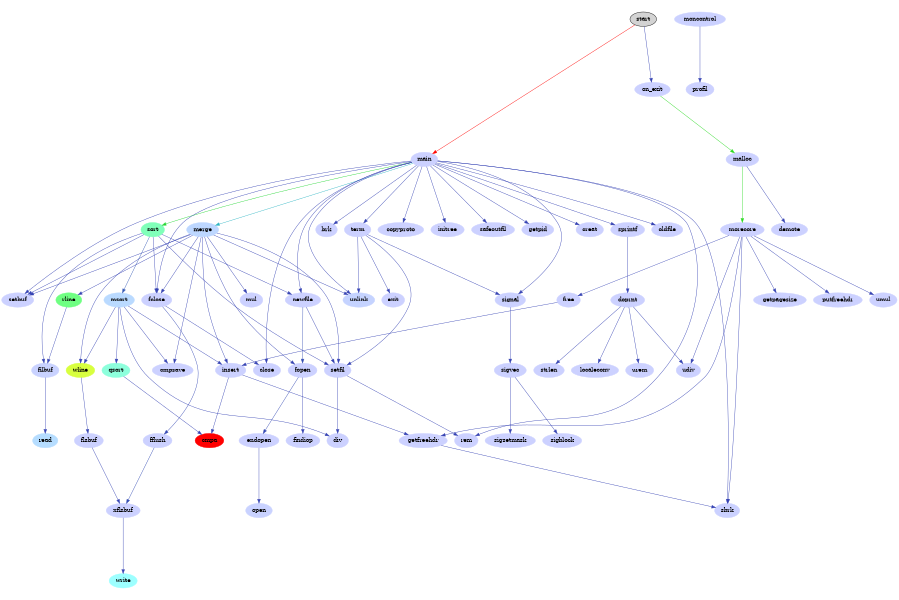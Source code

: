 # Generated Tor  2 Okt 2008 11:02:54 GMT by dot - Graphviz version 2.20.2 (Tue Jul  1 11:56:55 UTC 2008)
#
# 
# real	0m1.748s
# user	0m0.144s
# sys	0m0.039s

digraph prof {
	graph [size="6,4", ratio=fill];
	node [label="\N", style=filled];
	graph [bb="0,0,1790,1193",
		_draw_="c 5 -white C 5 -white P 4 0 0 0 1193 1790 1193 1790 0 ",
		xdotversion="1.2"];
	start [pos="1053,1158", width="0.75", height="0.50", _draw_="S 6 -filled c 5 -black C 9 -lightgrey E 1053 1158 27 18 ", _ldraw_="F 14.000000 11 -Times-Roman c 5 -black T 1053 1150 0 18 5 -start "];
	main [color="0.650 0.200 1.000", pos="903,877", width="0.75", height="0.50", _draw_="S 6 -filled c 17 -0.650 0.200 1.000 C 17 -0.650 0.200 1.000 E 903 877 27 18 ", _ldraw_="F 14.000000 11 -Times-Roman c 5 -black T 903 869 0 21 4 -main "];
	on_exit [color="0.650 0.200 1.000", pos="1340,1017", width="0.78", height="0.50", _draw_="S 6 -filled c 17 -0.650 0.200 1.000 C 17 -0.650 0.200 1.000 E 1340 1017 28 18 ", _ldraw_="F 14.000000 11 -Times-Roman c 5 -black T 1340 1009 0 31 7 -on_exit "];
	sort [color="0.408 0.498 1.000", pos="310,737", width="0.75", height="0.50", _draw_="S 6 -filled c 17 -0.408 0.498 1.000 C 17 -0.408 0.498 1.000 E 310 737 27 18 ", _ldraw_="F 14.000000 11 -Times-Roman c 5 -black T 310 729 0 16 4 -sort "];
	merge [color="0.603 0.258 1.000", pos="420,737", width="0.75", height="0.50", _draw_="S 6 -filled c 17 -0.603 0.258 1.000 C 17 -0.603 0.258 1.000 E 420 737 27 18 ", _ldraw_="F 14.000000 11 -Times-Roman c 5 -black T 420 729 0 26 5 -merge "];
	term [color="0.650 0.200 1.000", pos="783,737", width="0.75", height="0.50", _draw_="S 6 -filled c 17 -0.650 0.200 1.000 C 17 -0.650 0.200 1.000 E 783 737 27 18 ", _ldraw_="F 14.000000 11 -Times-Roman c 5 -black T 783 729 0 19 4 -term "];
	signal [color="0.647 0.204 1.000", pos="1047,596", width="0.75", height="0.50", _draw_="S 6 -filled c 17 -0.647 0.204 1.000 C 17 -0.647 0.204 1.000 E 1047 596 27 18 ", _ldraw_="F 14.000000 11 -Times-Roman c 5 -black T 1047 588 0 25 6 -signal "];
	sbrk [color="0.647 0.204 1.000", pos="1484,175", width="0.75", height="0.50", _draw_="S 6 -filled c 17 -0.647 0.204 1.000 C 17 -0.647 0.204 1.000 E 1484 175 27 18 ", _ldraw_="F 14.000000 11 -Times-Roman c 5 -black T 1484 167 0 18 4 -sbrk "];
	unlink [color="0.628 0.227 1.000", pos="765,596", width="0.75", height="0.50", _draw_="S 6 -filled c 17 -0.628 0.227 1.000 C 17 -0.628 0.227 1.000 E 765 596 27 18 ", _ldraw_="F 14.000000 11 -Times-Roman c 5 -black T 765 588 0 27 6 -unlink "];
	newfile [color="0.650 0.200 1.000", pos="654,596", width="0.78", height="0.50", _draw_="S 6 -filled c 17 -0.650 0.200 1.000 C 17 -0.650 0.200 1.000 E 654 596 28 18 ", _ldraw_="F 14.000000 11 -Times-Roman c 5 -black T 654 588 0 31 7 -newfile "];
	fclose [color="0.650 0.200 1.000", pos="319,596", width="0.75", height="0.50", _draw_="S 6 -filled c 17 -0.650 0.200 1.000 C 17 -0.650 0.200 1.000 E 319 596 27 18 ", _ldraw_="F 14.000000 11 -Times-Roman c 5 -black T 319 588 0 25 6 -fclose "];
	close [color="0.650 0.200 1.000", pos="555,456", width="0.75", height="0.50", _draw_="S 6 -filled c 17 -0.650 0.200 1.000 C 17 -0.650 0.200 1.000 E 555 456 27 18 ", _ldraw_="F 14.000000 11 -Times-Roman c 5 -black T 555 448 0 22 5 -close "];
	brk [color="0.650 0.200 1.000", pos="711,737", width="0.75", height="0.50", _draw_="S 6 -filled c 17 -0.650 0.200 1.000 C 17 -0.650 0.200 1.000 E 711 737 27 18 ", _ldraw_="F 14.000000 11 -Times-Roman c 5 -black T 711 729 0 14 3 -brk "];
	setbuf [color="0.650 0.200 1.000", pos="27,596", width="0.75", height="0.50", _draw_="S 6 -filled c 17 -0.650 0.200 1.000 C 17 -0.650 0.200 1.000 E 27 596 27 18 ", _ldraw_="F 14.000000 11 -Times-Roman c 5 -black T 27 588 0 26 6 -setbuf "];
	copyproto [color="0.650 0.200 1.000", pos="863,737", width="0.97", height="0.50", _draw_="S 6 -filled c 17 -0.650 0.200 1.000 C 17 -0.650 0.200 1.000 E 863 737 35 18 ", _ldraw_="F 14.000000 11 -Times-Roman c 5 -black T 863 729 0 43 9 -copyproto "];
	initree [color="0.650 0.200 1.000", pos="943,737", width="0.75", height="0.50", _draw_="S 6 -filled c 17 -0.650 0.200 1.000 C 17 -0.650 0.200 1.000 E 943 737 27 18 ", _ldraw_="F 14.000000 11 -Times-Roman c 5 -black T 943 729 0 27 7 -initree "];
	safeoutfil [color="0.650 0.200 1.000", pos="1021,737", width="0.92", height="0.50", _draw_="S 6 -filled c 17 -0.650 0.200 1.000 C 17 -0.650 0.200 1.000 E 1021 737 33 18 ", _ldraw_="F 14.000000 11 -Times-Roman c 5 -black T 1021 729 0 40 10 -safeoutfil "];
	getpid [color="0.650 0.200 1.000", pos="1099,737", width="0.75", height="0.50", _draw_="S 6 -filled c 17 -0.650 0.200 1.000 C 17 -0.650 0.200 1.000 E 1099 737 27 18 ", _ldraw_="F 14.000000 11 -Times-Roman c 5 -black T 1099 729 0 26 6 -getpid "];
	sprintf [color="0.650 0.200 1.000", pos="1281,737", width="0.75", height="0.50", _draw_="S 6 -filled c 17 -0.650 0.200 1.000 C 17 -0.650 0.200 1.000 E 1281 737 27 18 ", _ldraw_="F 14.000000 11 -Times-Roman c 5 -black T 1281 729 0 27 7 -sprintf "];
	creat [color="0.650 0.200 1.000", pos="1209,737", width="0.75", height="0.50", _draw_="S 6 -filled c 17 -0.650 0.200 1.000 C 17 -0.650 0.200 1.000 E 1209 737 27 18 ", _ldraw_="F 14.000000 11 -Times-Roman c 5 -black T 1209 729 0 20 5 -creat "];
	rem [color="0.650 0.200 1.000", pos="965,315", width="0.75", height="0.50", _draw_="S 6 -filled c 17 -0.650 0.200 1.000 C 17 -0.650 0.200 1.000 E 965 315 27 18 ", _ldraw_="F 14.000000 11 -Times-Roman c 5 -black T 965 307 0 16 3 -rem "];
	oldfile [color="0.650 0.200 1.000", pos="1353,737", width="0.75", height="0.50", _draw_="S 6 -filled c 17 -0.650 0.200 1.000 C 17 -0.650 0.200 1.000 E 1353 737 27 18 ", _ldraw_="F 14.000000 11 -Times-Roman c 5 -black T 1353 729 0 27 7 -oldfile "];
	msort [color="0.590 0.273 1.000", pos="247,596", width="0.75", height="0.50", _draw_="S 6 -filled c 17 -0.590 0.273 1.000 C 17 -0.590 0.273 1.000 E 247 596 27 18 ", _ldraw_="F 14.000000 11 -Times-Roman c 5 -black T 247 588 0 24 5 -msort "];
	filbuf [color="0.641 0.212 1.000", pos="92,456", width="0.75", height="0.50", _draw_="S 6 -filled c 17 -0.641 0.212 1.000 C 17 -0.641 0.212 1.000 E 92 456 27 18 ", _ldraw_="F 14.000000 11 -Times-Roman c 5 -black T 92 448 0 23 6 -filbuf "];
	setfil [color="0.650 0.200 1.000", pos="708,456", width="0.75", height="0.50", _draw_="S 6 -filled c 17 -0.650 0.200 1.000 C 17 -0.650 0.200 1.000 E 708 456 27 18 ", _ldraw_="F 14.000000 11 -Times-Roman c 5 -black T 708 448 0 21 6 -setfil "];
	qsort [color="0.449 0.447 1.000", pos="249,456", width="0.75", height="0.50", _draw_="S 6 -filled c 17 -0.449 0.447 1.000 C 17 -0.449 0.447 1.000 E 249 456 27 18 ", _ldraw_="F 14.000000 11 -Times-Roman c 5 -black T 249 448 0 21 5 -qsort "];
	insert [color="0.650 0.200 1.000", pos="479,456", width="0.75", height="0.50", _draw_="S 6 -filled c 17 -0.650 0.200 1.000 C 17 -0.650 0.200 1.000 E 479 456 27 18 ", _ldraw_="F 14.000000 11 -Times-Roman c 5 -black T 479 448 0 23 6 -insert "];
	wline [color="0.201 0.753 1.000", pos="177,456", width="0.75", height="0.50", _draw_="S 6 -filled c 17 -0.201 0.753 1.000 C 17 -0.201 0.753 1.000 E 177 456 27 18 ", _ldraw_="F 14.000000 11 -Times-Roman c 5 -black T 177 448 0 23 5 -wline "];
	div [color="0.650 0.200 1.000", pos="704,315", width="0.75", height="0.50", _draw_="S 6 -filled c 17 -0.650 0.200 1.000 C 17 -0.650 0.200 1.000 E 704 315 27 18 ", _ldraw_="F 14.000000 11 -Times-Roman c 5 -black T 704 307 0 13 3 -div "];
	cmpsave [color="0.650 0.200 1.000", pos="364,456", width="0.89", height="0.50", _draw_="S 6 -filled c 17 -0.650 0.200 1.000 C 17 -0.650 0.200 1.000 E 364 456 32 18 ", _ldraw_="F 14.000000 11 -Times-Roman c 5 -black T 364 448 0 37 7 -cmpsave "];
	rline [color="0.355 0.563 1.000", pos="137,596", width="0.75", height="0.50", _draw_="S 6 -filled c 17 -0.355 0.563 1.000 C 17 -0.355 0.563 1.000 E 137 596 27 18 ", _ldraw_="F 14.000000 11 -Times-Roman c 5 -black T 137 588 0 19 5 -rline "];
	fopen [color="0.650 0.200 1.000", pos="629,456", width="0.75", height="0.50", _draw_="S 6 -filled c 17 -0.650 0.200 1.000 C 17 -0.650 0.200 1.000 E 629 456 27 18 ", _ldraw_="F 14.000000 11 -Times-Roman c 5 -black T 629 448 0 24 5 -fopen "];
	mul [color="0.650 0.200 1.000", pos="543,596", width="0.75", height="0.50", _draw_="S 6 -filled c 17 -0.650 0.200 1.000 C 17 -0.650 0.200 1.000 E 543 596 27 18 ", _ldraw_="F 14.000000 11 -Times-Roman c 5 -black T 543 588 0 16 3 -mul "];
	cmpa [color="0.000 1.000 1.000", pos="477,315", width="0.75", height="0.50", _draw_="S 6 -filled c 17 -0.000 1.000 1.000 C 17 -0.000 1.000 1.000 E 477 315 27 18 ", _ldraw_="F 14.000000 11 -Times-Roman c 5 -black T 477 307 0 23 4 -cmpa "];
	flsbuf [color="0.650 0.200 1.000", pos="215,315", width="0.75", height="0.50", _draw_="S 6 -filled c 17 -0.650 0.200 1.000 C 17 -0.650 0.200 1.000 E 215 315 27 18 ", _ldraw_="F 14.000000 11 -Times-Roman c 5 -black T 215 307 0 24 6 -flsbuf "];
	xflsbuf [color="0.650 0.200 1.000", pos="291,175", width="0.75", height="0.50", _draw_="S 6 -filled c 17 -0.650 0.200 1.000 C 17 -0.650 0.200 1.000 E 291 175 27 18 ", _ldraw_="F 14.000000 11 -Times-Roman c 5 -black T 291 167 0 30 7 -xflsbuf "];
	write [color="0.499 0.386 1.000", pos="291,35", width="0.75", height="0.50", _draw_="S 6 -filled c 17 -0.499 0.386 1.000 C 17 -0.499 0.386 1.000 E 291 35 27 18 ", _ldraw_="F 14.000000 11 -Times-Roman c 5 -black T 291 27 0 22 5 -write "];
	read [color="0.578 0.289 1.000", pos="92,315", width="0.75", height="0.50", _draw_="S 6 -filled c 17 -0.578 0.289 1.000 C 17 -0.578 0.289 1.000 E 92 315 27 18 ", _ldraw_="F 14.000000 11 -Times-Roman c 5 -black T 92 307 0 18 4 -read "];
	exit [color="0.650 0.200 1.000", pos="837,596", width="0.75", height="0.50", _draw_="S 6 -filled c 17 -0.650 0.200 1.000 C 17 -0.650 0.200 1.000 E 837 596 27 18 ", _ldraw_="F 14.000000 11 -Times-Roman c 5 -black T 837 588 0 16 4 -exit "];
	endopen [color="0.650 0.200 1.000", pos="555,315", width="0.86", height="0.50", _draw_="S 6 -filled c 17 -0.650 0.200 1.000 C 17 -0.650 0.200 1.000 E 555 315 31 18 ", _ldraw_="F 14.000000 11 -Times-Roman c 5 -black T 555 307 0 36 7 -endopen "];
	open [color="0.641 0.212 1.000", pos="555,175", width="0.75", height="0.50", _draw_="S 6 -filled c 17 -0.641 0.212 1.000 C 17 -0.641 0.212 1.000 E 555 175 27 18 ", _ldraw_="F 14.000000 11 -Times-Roman c 5 -black T 555 167 0 20 4 -open "];
	findiop [color="0.650 0.200 1.000", pos="631,315", width="0.75", height="0.50", _draw_="S 6 -filled c 17 -0.650 0.200 1.000 C 17 -0.650 0.200 1.000 E 631 315 27 18 ", _ldraw_="F 14.000000 11 -Times-Roman c 5 -black T 631 307 0 30 7 -findiop "];
	fflush [color="0.650 0.200 1.000", pos="366,315", width="0.75", height="0.50", _draw_="S 6 -filled c 17 -0.650 0.200 1.000 C 17 -0.650 0.200 1.000 E 366 315 27 18 ", _ldraw_="F 14.000000 11 -Times-Roman c 5 -black T 366 307 0 24 6 -fflush "];
	malloc [color="0.650 0.200 1.000", pos="1514,877", width="0.75", height="0.50", _draw_="S 6 -filled c 17 -0.650 0.200 1.000 C 17 -0.650 0.200 1.000 E 1514 877 27 18 ", _ldraw_="F 14.000000 11 -Times-Roman c 5 -black T 1514 869 0 29 6 -malloc "];
	morecore [color="0.650 0.200 1.000", pos="1514,737", width="0.92", height="0.50", _draw_="S 6 -filled c 17 -0.650 0.200 1.000 C 17 -0.650 0.200 1.000 E 1514 737 33 18 ", _ldraw_="F 14.000000 11 -Times-Roman c 5 -black T 1514 729 0 40 8 -morecore "];
	demote [color="0.650 0.200 1.000", pos="1593,737", width="0.78", height="0.50", _draw_="S 6 -filled c 17 -0.650 0.200 1.000 C 17 -0.650 0.200 1.000 E 1593 737 28 18 ", _ldraw_="F 14.000000 11 -Times-Roman c 5 -black T 1593 729 0 31 6 -demote "];
	getfreehdr [color="0.650 0.200 1.000", pos="885,315", width="0.97", height="0.50", _draw_="S 6 -filled c 17 -0.650 0.200 1.000 C 17 -0.650 0.200 1.000 E 885 315 35 18 ", _ldraw_="F 14.000000 11 -Times-Roman c 5 -black T 885 307 0 43 10 -getfreehdr "];
	free [color="0.650 0.200 1.000", pos="1164,596", width="0.75", height="0.50", _draw_="S 6 -filled c 17 -0.650 0.200 1.000 C 17 -0.650 0.200 1.000 E 1164 596 27 18 ", _ldraw_="F 14.000000 11 -Times-Roman c 5 -black T 1164 588 0 16 4 -free "];
	getpagesize [color="0.650 0.200 1.000", pos="1589,596", width="1.08", height="0.50", _draw_="S 6 -filled c 17 -0.650 0.200 1.000 C 17 -0.650 0.200 1.000 E 1589 596 39 18 ", _ldraw_="F 14.000000 11 -Times-Roman c 5 -black T 1589 588 0 49 11 -getpagesize "];
	putfreehdr [color="0.650 0.200 1.000", pos="1682,596", width="1.00", height="0.50", _draw_="S 6 -filled c 17 -0.650 0.200 1.000 C 17 -0.650 0.200 1.000 E 1682 596 36 18 ", _ldraw_="F 14.000000 11 -Times-Roman c 5 -black T 1682 588 0 44 10 -putfreehdr "];
	udiv [color="0.650 0.200 1.000", pos="1391,456", width="0.75", height="0.50", _draw_="S 6 -filled c 17 -0.650 0.200 1.000 C 17 -0.650 0.200 1.000 E 1391 456 27 18 ", _ldraw_="F 14.000000 11 -Times-Roman c 5 -black T 1391 448 0 19 4 -udiv "];
	umul [color="0.650 0.200 1.000", pos="1763,596", width="0.75", height="0.50", _draw_="S 6 -filled c 17 -0.650 0.200 1.000 C 17 -0.650 0.200 1.000 E 1763 596 27 18 ", _ldraw_="F 14.000000 11 -Times-Roman c 5 -black T 1763 588 0 22 4 -umul "];
	sigvec [color="0.650 0.200 1.000", pos="1047,456", width="0.75", height="0.50", _draw_="S 6 -filled c 17 -0.650 0.200 1.000 C 17 -0.650 0.200 1.000 E 1047 456 27 18 ", _ldraw_="F 14.000000 11 -Times-Roman c 5 -black T 1047 448 0 27 6 -sigvec "];
	moncontrol [color="0.647 0.204 1.000", pos="1413,1158", width="1.06", height="0.50", _draw_="S 6 -filled c 17 -0.647 0.204 1.000 C 17 -0.647 0.204 1.000 E 1413 1158 38 18 ", _ldraw_="F 14.000000 11 -Times-Roman c 5 -black T 1413 1150 0 48 10 -moncontrol "];
	profil [color="0.650 0.200 1.000", pos="1413,1017", width="0.75", height="0.50", _draw_="S 6 -filled c 17 -0.650 0.200 1.000 C 17 -0.650 0.200 1.000 E 1413 1017 27 18 ", _ldraw_="F 14.000000 11 -Times-Roman c 5 -black T 1413 1009 0 23 6 -profil "];
	sigblock [color="0.650 0.200 1.000", pos="1133,315", width="0.86", height="0.50", _draw_="S 6 -filled c 17 -0.650 0.200 1.000 C 17 -0.650 0.200 1.000 E 1133 315 31 18 ", _ldraw_="F 14.000000 11 -Times-Roman c 5 -black T 1133 307 0 36 8 -sigblock "];
	sigsetmask [color="0.650 0.200 1.000", pos="1047,315", width="1.03", height="0.50", _draw_="S 6 -filled c 17 -0.650 0.200 1.000 C 17 -0.650 0.200 1.000 E 1047 315 37 18 ", _ldraw_="F 14.000000 11 -Times-Roman c 5 -black T 1047 307 0 46 10 -sigsetmask "];
	doprnt [color="0.650 0.200 1.000", pos="1281,596", width="0.75", height="0.50", _draw_="S 6 -filled c 17 -0.650 0.200 1.000 C 17 -0.650 0.200 1.000 E 1281 596 27 18 ", _ldraw_="F 14.000000 11 -Times-Roman c 5 -black T 1281 588 0 27 6 -doprnt "];
	urem [color="0.650 0.200 1.000", pos="1281,456", width="0.75", height="0.50", _draw_="S 6 -filled c 17 -0.650 0.200 1.000 C 17 -0.650 0.200 1.000 E 1281 456 27 18 ", _ldraw_="F 14.000000 11 -Times-Roman c 5 -black T 1281 448 0 22 4 -urem "];
	strlen [color="0.650 0.200 1.000", pos="1119,456", width="0.75", height="0.50", _draw_="S 6 -filled c 17 -0.650 0.200 1.000 C 17 -0.650 0.200 1.000 E 1119 456 27 18 ", _ldraw_="F 14.000000 11 -Times-Roman c 5 -black T 1119 448 0 23 6 -strlen "];
	localeconv [color="0.650 0.200 1.000", pos="1200,456", width="1.00", height="0.50", _draw_="S 6 -filled c 17 -0.650 0.200 1.000 C 17 -0.650 0.200 1.000 E 1200 456 36 18 ", _ldraw_="F 14.000000 11 -Times-Roman c 5 -black T 1200 448 0 45 10 -localeconv "];
	start -> main [color="0.002 0.999 0.999", pos="e,912,894 1044,1141 1018,1094 947,961 917,903", _draw_="c 17 -0.002 0.999 0.999 B 4 1044 1141 1018 1094 947 961 917 903 ", _hdraw_="S 5 -solid S 15 -setlinewidth(1) c 17 -0.002 0.999 0.999 C 17 -0.002 0.999 0.999 P 3 920 901 912 894 914 904 "];
	start -> on_exit [color="0.649 0.701 0.701", pos="e,1317,1028 1075,1147 1125,1122 1250,1061 1308,1032", _draw_="c 17 -0.649 0.701 0.701 B 4 1075 1147 1125 1122 1250 1061 1308 1032 ", _hdraw_="S 5 -solid S 15 -setlinewidth(1) c 17 -0.649 0.701 0.701 C 17 -0.649 0.701 0.701 P 3 1309 1035 1317 1028 1306 1029 "];
	main -> sort [color="0.348 0.839 0.839", pos="e,333,747 877,873 796,860 548,819 351,755 348,754 345,753 342,751", _draw_="c 17 -0.348 0.839 0.839 B 7 877 873 796 860 548 819 351 755 348 754 345 753 342 751 ", _hdraw_="S 5 -solid S 15 -setlinewidth(1) c 17 -0.348 0.839 0.839 C 17 -0.348 0.839 0.839 P 3 344 748 333 747 341 754 "];
	main -> merge [color="0.515 0.762 0.762", pos="e,445,744 878,870 798,847 547,774 455,747", _draw_="c 17 -0.515 0.762 0.762 B 4 878 870 798 847 547 774 455 747 ", _hdraw_="S 5 -solid S 15 -setlinewidth(1) c 17 -0.515 0.762 0.762 C 17 -0.515 0.762 0.762 P 3 456 744 445 744 454 750 "];
	main -> term [color="0.647 0.702 0.702", pos="e,797,753 889,861 868,837 828,790 804,761", _draw_="c 17 -0.647 0.702 0.702 B 4 889 861 868 837 828 790 804 761 ", _hdraw_="S 5 -solid S 15 -setlinewidth(1) c 17 -0.647 0.702 0.702 C 17 -0.647 0.702 0.702 P 3 806 758 797 753 801 763 "];
	main -> signal [color="0.650 0.700 0.700", pos="e,1065,610 929,872 980,861 1090,830 1135,755 1165,706 1109,647 1073,617", _draw_="c 17 -0.650 0.700 0.700 B 7 929 872 980 861 1090 830 1135 755 1165 706 1109 647 1073 617 ", _hdraw_="S 5 -solid S 15 -setlinewidth(1) c 17 -0.650 0.700 0.700 C 17 -0.650 0.700 0.700 P 3 1075 614 1065 610 1070 619 "];
	main -> sbrk [color="0.650 0.700 0.700", pos="e,1485,193 930,875 1026,865 1351,829 1416,755 1489,672 1487,308 1485,203", _draw_="c 17 -0.650 0.700 0.700 B 7 930 875 1026 865 1351 829 1416 755 1489 672 1487 308 1485 203 ", _hdraw_="S 5 -solid S 15 -setlinewidth(1) c 17 -0.650 0.700 0.700 C 17 -0.650 0.700 0.700 P 3 1489 203 1485 193 1482 203 "];
	main -> unlink [color="0.650 0.700 0.700", pos="e,747,609 877,872 827,861 720,829 675,755 646,706 703,647 739,616", _draw_="c 17 -0.650 0.700 0.700 B 7 877 872 827 861 720 829 675 755 646 706 703 647 739 616 ", _hdraw_="S 5 -solid S 15 -setlinewidth(1) c 17 -0.650 0.700 0.700 C 17 -0.650 0.700 0.700 P 3 742 618 747 609 737 613 "];
	main -> newfile [color="0.650 0.700 0.700", pos="e,650,614 877,872 826,862 714,830 664,755 639,715 643,658 648,624", _draw_="c 17 -0.650 0.700 0.700 B 7 877 872 826 862 714 830 664 755 639 715 643 658 648 624 ", _hdraw_="S 5 -solid S 15 -setlinewidth(1) c 17 -0.650 0.700 0.700 C 17 -0.650 0.700 0.700 P 3 651 624 650 614 645 623 "];
	main -> fclose [color="0.650 0.700 0.700", pos="e,321,614 876,874 781,862 461,819 384,755 345,721 329,660 323,624", _draw_="c 17 -0.650 0.700 0.700 B 7 876 874 781 862 461 819 384 755 345 721 329 660 323 624 ", _hdraw_="S 5 -solid S 15 -setlinewidth(1) c 17 -0.650 0.700 0.700 C 17 -0.650 0.700 0.700 P 3 326 623 321 614 320 624 "];
	main -> close [color="0.650 0.700 0.700", pos="e,559,474 877,872 826,860 710,827 647,755 611,713 574,551 561,484", _draw_="c 17 -0.650 0.700 0.700 B 7 877 872 826 860 710 827 647 755 611 713 574 551 561 484 ", _hdraw_="S 5 -solid S 15 -setlinewidth(1) c 17 -0.650 0.700 0.700 C 17 -0.650 0.700 0.700 P 3 564 483 559 474 558 484 "];
	main -> brk [color="0.650 0.700 0.700", pos="e,729,750 885,864 851,839 777,785 737,756", _draw_="c 17 -0.650 0.700 0.700 B 4 885 864 851 839 777 785 737 756 ", _hdraw_="S 5 -solid S 15 -setlinewidth(1) c 17 -0.650 0.700 0.700 C 17 -0.650 0.700 0.700 P 3 739 753 729 750 735 759 "];
	main -> setbuf [color="0.650 0.700 0.700", pos="e,44,610 876,875 787,869 496,844 274,755 186,719 94,651 52,616", _draw_="c 17 -0.650 0.700 0.700 B 7 876 875 787 869 496 844 274 755 186 719 94 651 52 616 ", _hdraw_="S 5 -solid S 15 -setlinewidth(1) c 17 -0.650 0.700 0.700 C 17 -0.650 0.700 0.700 P 3 54 613 44 610 50 619 "];
	main -> copyproto [color="0.650 0.700 0.700", pos="e,868,755 898,859 891,836 879,793 871,765", _draw_="c 17 -0.650 0.700 0.700 B 4 898 859 891 836 879 793 871 765 ", _hdraw_="S 5 -solid S 15 -setlinewidth(1) c 17 -0.650 0.700 0.700 C 17 -0.650 0.700 0.700 P 3 874 764 868 755 868 766 "];
	main -> initree [color="0.650 0.700 0.700", pos="e,938,755 908,859 915,836 927,793 935,765", _draw_="c 17 -0.650 0.700 0.700 B 4 908 859 915 836 927 793 935 765 ", _hdraw_="S 5 -solid S 15 -setlinewidth(1) c 17 -0.650 0.700 0.700 C 17 -0.650 0.700 0.700 P 3 938 766 938 755 932 764 "];
	main -> safeoutfil [color="0.650 0.700 0.700", pos="e,1007,753 916,861 937,837 976,790 1001,761", _draw_="c 17 -0.650 0.700 0.700 B 4 916 861 937 837 976 790 1001 761 ", _hdraw_="S 5 -solid S 15 -setlinewidth(1) c 17 -0.650 0.700 0.700 C 17 -0.650 0.700 0.700 P 3 1004 763 1007 753 998 759 "];
	main -> getpid [color="0.650 0.700 0.700", pos="e,1080,750 921,864 956,839 1032,785 1072,756", _draw_="c 17 -0.650 0.700 0.700 B 4 921 864 956 839 1032 785 1072 756 ", _hdraw_="S 5 -solid S 15 -setlinewidth(1) c 17 -0.650 0.700 0.700 C 17 -0.650 0.700 0.700 P 3 1074 759 1080 750 1070 753 "];
	main -> sprintf [color="0.650 0.700 0.700", pos="e,1259,748 927,869 984,851 1129,804 1245,755 1247,754 1248,754 1250,753", _draw_="c 17 -0.650 0.700 0.700 B 7 927 869 984 851 1129 804 1245 755 1247 754 1248 754 1250 753 ", _hdraw_="S 5 -solid S 15 -setlinewidth(1) c 17 -0.650 0.700 0.700 C 17 -0.650 0.700 0.700 P 3 1252 756 1259 748 1249 750 "];
	main -> creat [color="0.650 0.700 0.700", pos="e,1186,747 926,867 979,842 1115,780 1177,751", _draw_="c 17 -0.650 0.700 0.700 B 4 926 867 979 842 1115 780 1177 751 ", _hdraw_="S 5 -solid S 15 -setlinewidth(1) c 17 -0.650 0.700 0.700 C 17 -0.650 0.700 0.700 P 3 1178 754 1186 747 1175 748 "];
	main -> rem [color="0.650 0.700 0.700", pos="e,986,326 930,874 1024,865 1331,829 1389,755 1419,716 1509,644 1317,438 1217,329 1138,389 1001,333 999,332 997,331 995,330", _draw_="c 17 -0.650 0.700 0.700 B 13 930 874 1024 865 1331 829 1389 755 1419 716 1509 644 1317 438 1217 329 1138 389 1001 333 999 332 99\
7 331 995 330 ", _hdraw_="S 5 -solid S 15 -setlinewidth(1) c 17 -0.650 0.700 0.700 C 17 -0.650 0.700 0.700 P 3 997 327 986 326 994 333 "];
	main -> oldfile [color="0.650 0.700 0.700", pos="e,1332,748 929,871 995,856 1174,811 1317,755 1319,754 1321,754 1323,753", _draw_="c 17 -0.650 0.700 0.700 B 7 929 871 995 856 1174 811 1317 755 1319 754 1321 754 1323 753 ", _hdraw_="S 5 -solid S 15 -setlinewidth(1) c 17 -0.650 0.700 0.700 C 17 -0.650 0.700 0.700 P 3 1325 756 1332 748 1322 750 "];
	sort -> msort [color="0.619 0.714 0.714", pos="e,255,613 302,720 291,696 272,651 259,622", _draw_="c 17 -0.619 0.714 0.714 B 4 302 720 291 696 272 651 259 622 ", _hdraw_="S 5 -solid S 15 -setlinewidth(1) c 17 -0.619 0.714 0.714 C 17 -0.619 0.714 0.714 P 3 262 621 255 613 256 624 "];
	sort -> filbuf [color="0.650 0.700 0.700", pos="e,88,474 285,731 239,717 144,683 101,614 78,573 81,517 86,484", _draw_="c 17 -0.650 0.700 0.700 B 7 285 731 239 717 144 683 101 614 78 573 81 517 86 484 ", _hdraw_="S 5 -solid S 15 -setlinewidth(1) c 17 -0.650 0.700 0.700 C 17 -0.650 0.700 0.700 P 3 89 484 88 474 83 483 "];
	sort -> newfile [color="0.650 0.700 0.700", pos="e,630,606 333,728 392,703 551,638 620,610", _draw_="c 17 -0.650 0.700 0.700 B 4 333 728 392 703 551 638 620 610 ", _hdraw_="S 5 -solid S 15 -setlinewidth(1) c 17 -0.650 0.700 0.700 C 17 -0.650 0.700 0.700 P 3 622 613 630 606 619 606 "];
	sort -> fclose [color="0.650 0.700 0.700", pos="e,318,614 311,719 313,695 315,652 317,624", _draw_="c 17 -0.650 0.700 0.700 B 4 311 719 313 695 315 652 317 624 ", _hdraw_="S 5 -solid S 15 -setlinewidth(1) c 17 -0.650 0.700 0.700 C 17 -0.650 0.700 0.700 P 3 320 624 318 614 314 624 "];
	sort -> setbuf [color="0.650 0.700 0.700", pos="e,49,607 288,726 239,701 116,640 58,611", _draw_="c 17 -0.650 0.700 0.700 B 4 288 726 239 701 116 640 58 611 ", _hdraw_="S 5 -solid S 15 -setlinewidth(1) c 17 -0.650 0.700 0.700 C 17 -0.650 0.700 0.700 P 3 60 608 49 607 57 614 "];
	sort -> setfil [color="0.650 0.700 0.700", pos="e,687,467 326,723 359,693 437,627 507,578 565,536 638,495 678,472", _draw_="c 17 -0.650 0.700 0.700 B 7 326 723 359 693 437 627 507 578 565 536 638 495 678 472 ", _hdraw_="S 5 -solid S 15 -setlinewidth(1) c 17 -0.650 0.700 0.700 C 17 -0.650 0.700 0.700 P 3 680 475 687 467 677 469 "];
	msort -> qsort [color="0.650 0.700 0.700", pos="e,249,474 247,578 248,554 248,512 249,484", _draw_="c 17 -0.650 0.700 0.700 B 4 247 578 248 554 248 512 249 484 ", _hdraw_="S 5 -solid S 15 -setlinewidth(1) c 17 -0.650 0.700 0.700 C 17 -0.650 0.700 0.700 P 3 253 484 249 474 246 484 "];
	msort -> insert [color="0.650 0.700 0.700", pos="e,459,468 267,584 308,560 403,502 450,473", _draw_="c 17 -0.650 0.700 0.700 B 4 267 584 308 560 403 502 450 473 ", _hdraw_="S 5 -solid S 15 -setlinewidth(1) c 17 -0.650 0.700 0.700 C 17 -0.650 0.700 0.700 P 3 452 476 459 468 449 470 "];
	msort -> wline [color="0.650 0.700 0.700", pos="e,186,473 238,579 226,555 204,511 191,482", _draw_="c 17 -0.650 0.700 0.700 B 4 238 579 226 555 204 511 191 482 ", _hdraw_="S 5 -solid S 15 -setlinewidth(1) c 17 -0.650 0.700 0.700 C 17 -0.650 0.700 0.700 P 3 194 480 186 473 188 483 "];
	msort -> div [color="0.650 0.700 0.700", pos="e,682,326 251,578 258,545 279,475 323,438 445,333 519,391 667,333 669,332 671,332 673,331", _draw_="c 17 -0.650 0.700 0.700 B 10 251 578 258 545 279 475 323 438 445 333 519 391 667 333 669 332 671 332 673 331 ", _hdraw_="S 5 -solid S 15 -setlinewidth(1) c 17 -0.650 0.700 0.700 C 17 -0.650 0.700 0.700 P 3 675 334 682 326 672 328 "];
	msort -> cmpsave [color="0.650 0.700 0.700", pos="e,350,472 260,580 281,556 320,509 344,480", _draw_="c 17 -0.650 0.700 0.700 B 4 260 580 281 556 320 509 344 480 ", _hdraw_="S 5 -solid S 15 -setlinewidth(1) c 17 -0.650 0.700 0.700 C 17 -0.650 0.700 0.700 P 3 347 482 350 472 341 478 "];
	merge -> insert [color="0.650 0.700 0.700", pos="e,471,474 421,719 422,689 425,628 436,578 444,544 458,507 467,483", _draw_="c 17 -0.650 0.700 0.700 B 7 421 719 422 689 425 628 436 578 444 544 458 507 467 483 ", _hdraw_="S 5 -solid S 15 -setlinewidth(1) c 17 -0.650 0.700 0.700 C 17 -0.650 0.700 0.700 P 3 470 485 471 474 464 482 "];
	merge -> rline [color="0.650 0.700 0.700", pos="e,159,607 398,726 349,701 226,640 168,611", _draw_="c 17 -0.650 0.700 0.700 B 4 398 726 349 701 226 640 168 611 ", _hdraw_="S 5 -solid S 15 -setlinewidth(1) c 17 -0.650 0.700 0.700 C 17 -0.650 0.700 0.700 P 3 170 608 159 607 167 614 "];
	merge -> wline [color="0.650 0.700 0.700", pos="e,176,474 395,730 351,715 259,679 211,614 183,575 177,518 176,484", _draw_="c 17 -0.650 0.700 0.700 B 7 395 730 351 715 259 679 211 614 183 575 177 518 176 484 ", _hdraw_="S 5 -solid S 15 -setlinewidth(1) c 17 -0.650 0.700 0.700 C 17 -0.650 0.700 0.700 P 3 180 484 176 474 173 484 "];
	merge -> unlink [color="0.650 0.700 0.700", pos="e,742,606 443,728 495,707 620,657 724,614 727,613 730,611 733,610", _draw_="c 17 -0.650 0.700 0.700 B 7 443 728 495 707 620 657 724 614 727 613 730 611 733 610 ", _hdraw_="S 5 -solid S 15 -setlinewidth(1) c 17 -0.650 0.700 0.700 C 17 -0.650 0.700 0.700 P 3 734 613 742 606 731 607 "];
	merge -> fopen [color="0.650 0.700 0.700", pos="e,612,470 428,719 441,689 472,625 507,578 536,538 578,500 604,477", _draw_="c 17 -0.650 0.700 0.700 B 7 428 719 441 689 472 625 507 578 536 538 578 500 604 477 ", _hdraw_="S 5 -solid S 15 -setlinewidth(1) c 17 -0.650 0.700 0.700 C 17 -0.650 0.700 0.700 P 3 607 479 612 470 602 474 "];
	merge -> fclose [color="0.650 0.700 0.700", pos="e,331,612 408,721 391,696 357,649 337,620", _draw_="c 17 -0.650 0.700 0.700 B 4 408 721 391 696 357 649 337 620 ", _hdraw_="S 5 -solid S 15 -setlinewidth(1) c 17 -0.650 0.700 0.700 C 17 -0.650 0.700 0.700 P 3 340 618 331 612 334 622 "];
	merge -> setfil [color="0.650 0.700 0.700", pos="e,711,474 447,734 503,725 632,697 691,614 719,575 717,518 712,484", _draw_="c 17 -0.650 0.700 0.700 B 7 447 734 503 725 632 697 691 614 719 575 717 518 712 484 ", _hdraw_="S 5 -solid S 15 -setlinewidth(1) c 17 -0.650 0.700 0.700 C 17 -0.650 0.700 0.700 P 3 715 484 711 474 709 484 "];
	merge -> mul [color="0.650 0.700 0.700", pos="e,529,612 434,721 456,696 498,649 522,620", _draw_="c 17 -0.650 0.700 0.700 B 4 434 721 456 696 498 649 522 620 ", _hdraw_="S 5 -solid S 15 -setlinewidth(1) c 17 -0.650 0.700 0.700 C 17 -0.650 0.700 0.700 P 3 525 622 529 612 520 617 "];
	merge -> setbuf [color="0.650 0.700 0.700", pos="e,51,605 396,728 329,704 139,636 61,608", _draw_="c 17 -0.650 0.700 0.700 B 4 396 728 329 704 139 636 61 608 ", _hdraw_="S 5 -solid S 15 -setlinewidth(1) c 17 -0.650 0.700 0.700 C 17 -0.650 0.700 0.700 P 3 62 605 51 605 60 611 "];
	merge -> cmpsave [color="0.650 0.700 0.700", pos="e,368,474 416,719 407,671 381,541 370,484", _draw_="c 17 -0.650 0.700 0.700 B 4 416 719 407 671 381 541 370 484 ", _hdraw_="S 5 -solid S 15 -setlinewidth(1) c 17 -0.650 0.700 0.700 C 17 -0.650 0.700 0.700 P 3 373 483 368 474 367 484 "];
	insert -> cmpa [color="0.650 0.700 0.700", pos="e,477,333 479,438 478,414 478,371 477,343", _draw_="c 17 -0.650 0.700 0.700 B 4 479 438 478 414 478 371 477 343 ", _hdraw_="S 5 -solid S 15 -setlinewidth(1) c 17 -0.650 0.700 0.700 C 17 -0.650 0.700 0.700 P 3 481 343 477 333 474 343 "];
	wline -> flsbuf [color="0.649 0.700 0.700", pos="e,210,333 182,438 188,414 200,371 207,343", _draw_="c 17 -0.649 0.700 0.700 B 4 182 438 188 414 200 371 207 343 ", _hdraw_="S 5 -solid S 15 -setlinewidth(1) c 17 -0.649 0.700 0.700 C 17 -0.649 0.700 0.700 P 3 210 344 210 333 204 342 "];
	qsort -> cmpa [color="0.650 0.700 0.700", pos="e,457,327 269,444 309,419 401,362 448,332", _draw_="c 17 -0.650 0.700 0.700 B 4 269 444 309 419 401 362 448 332 ", _hdraw_="S 5 -solid S 15 -setlinewidth(1) c 17 -0.650 0.700 0.700 C 17 -0.650 0.700 0.700 P 3 450 335 457 327 447 329 "];
	rline -> filbuf [color="0.649 0.700 0.700", pos="e,98,474 131,578 123,555 109,512 101,484", _draw_="c 17 -0.649 0.700 0.700 B 4 131 578 123 555 109 512 101 484 ", _hdraw_="S 5 -solid S 15 -setlinewidth(1) c 17 -0.649 0.700 0.700 C 17 -0.649 0.700 0.700 P 3 104 483 98 474 98 485 "];
	xflsbuf -> write [color="0.650 0.700 0.700", pos="e,291,53 291,157 291,133 291,91 291,63", _draw_="c 17 -0.650 0.700 0.700 B 4 291 157 291 133 291 91 291 63 ", _hdraw_="S 5 -solid S 15 -setlinewidth(1) c 17 -0.650 0.700 0.700 C 17 -0.650 0.700 0.700 P 3 295 63 291 53 288 63 "];
	flsbuf -> xflsbuf [color="0.649 0.700 0.700", pos="e,282,192 224,298 237,274 261,229 277,201", _draw_="c 17 -0.649 0.700 0.700 B 4 224 298 237 274 261 229 277 201 ", _hdraw_="S 5 -solid S 15 -setlinewidth(1) c 17 -0.649 0.700 0.700 C 17 -0.649 0.700 0.700 P 3 280 202 282 192 274 199 "];
	filbuf -> read [color="0.650 0.700 0.700", pos="e,92,333 92,438 92,414 92,371 92,343", _draw_="c 17 -0.650 0.700 0.700 B 4 92 438 92 414 92 371 92 343 ", _hdraw_="S 5 -solid S 15 -setlinewidth(1) c 17 -0.650 0.700 0.700 C 17 -0.650 0.700 0.700 P 3 96 343 92 333 89 343 "];
	term -> unlink [color="0.650 0.700 0.700", pos="e,767,614 781,719 777,695 772,652 768,624", _draw_="c 17 -0.650 0.700 0.700 B 4 781 719 777 695 772 652 768 624 ", _hdraw_="S 5 -solid S 15 -setlinewidth(1) c 17 -0.650 0.700 0.700 C 17 -0.650 0.700 0.700 P 3 771 624 767 614 765 624 "];
	term -> signal [color="0.650 0.700 0.700", pos="e,1026,607 804,726 851,700 963,641 1017,612", _draw_="c 17 -0.650 0.700 0.700 B 4 804 726 851 700 963 641 1017 612 ", _hdraw_="S 5 -solid S 15 -setlinewidth(1) c 17 -0.650 0.700 0.700 C 17 -0.650 0.700 0.700 P 3 1019 615 1026 607 1016 609 "];
	term -> setfil [color="0.650 0.700 0.700", pos="e,728,468 801,723 835,696 901,633 873,578 859,549 780,499 737,473", _draw_="c 17 -0.650 0.700 0.700 B 7 801 723 835 696 901 633 873 578 859 549 780 499 737 473 ", _hdraw_="S 5 -solid S 15 -setlinewidth(1) c 17 -0.650 0.700 0.700 C 17 -0.650 0.700 0.700 P 3 738 470 728 468 735 476 "];
	term -> exit [color="0.650 0.700 0.700", pos="e,830,614 790,719 799,696 816,652 826,624", _draw_="c 17 -0.650 0.700 0.700 B 4 790 719 799 696 816 652 826 624 ", _hdraw_="S 5 -solid S 15 -setlinewidth(1) c 17 -0.650 0.700 0.700 C 17 -0.650 0.700 0.700 P 3 830 625 830 614 823 622 "];
	endopen -> open [color="0.650 0.700 0.700", pos="e,555,193 555,297 555,273 555,231 555,203", _draw_="c 17 -0.650 0.700 0.700 B 4 555 297 555 273 555 231 555 203 ", _hdraw_="S 5 -solid S 15 -setlinewidth(1) c 17 -0.650 0.700 0.700 C 17 -0.650 0.700 0.700 P 3 559 203 555 193 552 203 "];
	fopen -> endopen [color="0.639 0.705 0.705", pos="e,564,332 620,439 607,415 584,370 569,341", _draw_="c 17 -0.639 0.705 0.705 B 4 620 439 607 415 584 370 569 341 ", _hdraw_="S 5 -solid S 15 -setlinewidth(1) c 17 -0.639 0.705 0.705 C 17 -0.639 0.705 0.705 P 3 572 339 564 332 566 342 "];
	fopen -> findiop [color="0.650 0.700 0.700", pos="e,631,333 629,438 630,414 630,371 631,343", _draw_="c 17 -0.650 0.700 0.700 B 4 629 438 630 414 630 371 631 343 ", _hdraw_="S 5 -solid S 15 -setlinewidth(1) c 17 -0.650 0.700 0.700 C 17 -0.650 0.700 0.700 P 3 635 343 631 333 628 343 "];
	newfile -> fopen [color="0.634 0.707 0.707", pos="e,632,474 651,578 647,554 639,512 634,484", _draw_="c 17 -0.634 0.707 0.707 B 4 651 578 647 554 639 512 634 484 ", _hdraw_="S 5 -solid S 15 -setlinewidth(1) c 17 -0.634 0.707 0.707 C 17 -0.634 0.707 0.707 P 3 637 483 632 474 631 484 "];
	newfile -> setfil [color="0.650 0.700 0.700", pos="e,701,474 661,578 670,555 687,512 697,484", _draw_="c 17 -0.650 0.700 0.700 B 4 661 578 670 555 687 512 697 484 ", _hdraw_="S 5 -solid S 15 -setlinewidth(1) c 17 -0.650 0.700 0.700 C 17 -0.650 0.700 0.700 P 3 701 485 701 474 694 482 "];
	fclose -> fflush [color="0.642 0.704 0.704", pos="e,376,332 334,581 355,560 391,518 405,474 419,428 398,373 381,341", _draw_="c 17 -0.642 0.704 0.704 B 7 334 581 355 560 391 518 405 474 419 428 398 373 381 341 ", _hdraw_="S 5 -solid S 15 -setlinewidth(1) c 17 -0.642 0.704 0.704 C 17 -0.642 0.704 0.704 P 3 384 339 376 332 378 342 "];
	fclose -> close [color="0.650 0.700 0.700", pos="e,535,468 340,584 381,560 477,502 526,473", _draw_="c 17 -0.650 0.700 0.700 B 4 340 584 381 560 477 502 526 473 ", _hdraw_="S 5 -solid S 15 -setlinewidth(1) c 17 -0.650 0.700 0.700 C 17 -0.650 0.700 0.700 P 3 528 476 535 468 525 470 "];
	fflush -> xflsbuf [color="0.635 0.707 0.707", pos="e,300,192 357,298 344,274 321,229 305,201", _draw_="c 17 -0.635 0.707 0.707 B 4 357 298 344 274 321 229 305 201 ", _hdraw_="S 5 -solid S 15 -setlinewidth(1) c 17 -0.635 0.707 0.707 C 17 -0.635 0.707 0.707 P 3 308 199 300 192 302 202 "];
	malloc -> morecore [color="0.325 0.850 0.850", pos="e,1514,755 1514,859 1514,835 1514,793 1514,765", _draw_="c 17 -0.325 0.850 0.850 B 4 1514 859 1514 835 1514 793 1514 765 ", _hdraw_="S 5 -solid S 15 -setlinewidth(1) c 17 -0.325 0.850 0.850 C 17 -0.325 0.850 0.850 P 3 1518 765 1514 755 1511 765 "];
	malloc -> demote [color="0.650 0.700 0.700", pos="e,1584,754 1524,860 1537,836 1562,791 1579,763", _draw_="c 17 -0.650 0.700 0.700 B 4 1524 860 1537 836 1562 791 1579 763 ", _hdraw_="S 5 -solid S 15 -setlinewidth(1) c 17 -0.650 0.700 0.700 C 17 -0.650 0.700 0.700 P 3 1582 764 1584 754 1576 761 "];
	morecore -> sbrk [color="0.650 0.700 0.700", pos="e,1486,193 1514,719 1513,659 1510,460 1498,297 1495,265 1490,228 1487,203", _draw_="c 17 -0.650 0.700 0.700 B 7 1514 719 1513 659 1510 460 1498 297 1495 265 1490 228 1487 203 ", _hdraw_="S 5 -solid S 15 -setlinewidth(1) c 17 -0.650 0.700 0.700 C 17 -0.650 0.700 0.700 P 3 1490 203 1486 193 1484 203 "];
	morecore -> getfreehdr [color="0.650 0.700 0.700", pos="e,912,327 1515,719 1515,667 1510,515 1427,438 1262,284 1146,399 929,333 927,332 924,331 922,330", _draw_="c 17 -0.650 0.700 0.700 B 10 1515 719 1515 667 1510 515 1427 438 1262 284 1146 399 929 333 927 332 924 331 922 330 ", _hdraw_="S 5 -solid S 15 -setlinewidth(1) c 17 -0.650 0.700 0.700 C 17 -0.650 0.700 0.700 P 3 923 327 912 327 921 333 "];
	morecore -> free [color="0.650 0.700 0.700", pos="e,1187,605 1487,726 1424,700 1266,636 1197,609", _draw_="c 17 -0.650 0.700 0.700 B 4 1487 726 1424 700 1266 636 1197 609 ", _hdraw_="S 5 -solid S 15 -setlinewidth(1) c 17 -0.650 0.700 0.700 C 17 -0.650 0.700 0.700 P 3 1198 605 1187 605 1195 612 "];
	morecore -> getpagesize [color="0.650 0.700 0.700", pos="e,1579,614 1523,720 1536,696 1559,651 1574,623", _draw_="c 17 -0.650 0.700 0.700 B 4 1523 720 1536 696 1559 651 1574 623 ", _hdraw_="S 5 -solid S 15 -setlinewidth(1) c 17 -0.650 0.700 0.700 C 17 -0.650 0.700 0.700 P 3 1577 624 1579 614 1571 621 "];
	morecore -> putfreehdr [color="0.650 0.700 0.700", pos="e,1663,612 1532,722 1563,697 1621,647 1655,618", _draw_="c 17 -0.650 0.700 0.700 B 4 1532 722 1563 697 1621 647 1655 618 ", _hdraw_="S 5 -solid S 15 -setlinewidth(1) c 17 -0.650 0.700 0.700 C 17 -0.650 0.700 0.700 P 3 1657 621 1663 612 1653 615 "];
	morecore -> udiv [color="0.650 0.700 0.700", pos="e,1399,474 1506,719 1485,672 1428,540 1403,483", _draw_="c 17 -0.650 0.700 0.700 B 4 1506 719 1485 672 1428 540 1403 483 ", _hdraw_="S 5 -solid S 15 -setlinewidth(1) c 17 -0.650 0.700 0.700 C 17 -0.650 0.700 0.700 P 3 1406 482 1399 474 1400 485 "];
	morecore -> umul [color="0.650 0.700 0.700", pos="e,1742,608 1537,724 1582,699 1683,641 1733,613", _draw_="c 17 -0.650 0.700 0.700 B 4 1537 724 1582 699 1683 641 1733 613 ", _hdraw_="S 5 -solid S 15 -setlinewidth(1) c 17 -0.650 0.700 0.700 C 17 -0.650 0.700 0.700 P 3 1735 616 1742 608 1732 610 "];
	on_exit -> malloc [color="0.325 0.850 0.850", pos="e,1497,891 1358,1003 1389,978 1453,926 1489,897", _draw_="c 17 -0.325 0.850 0.850 B 4 1358 1003 1389 978 1453 926 1489 897 ", _hdraw_="S 5 -solid S 15 -setlinewidth(1) c 17 -0.325 0.850 0.850 C 17 -0.325 0.850 0.850 P 3 1491 900 1497 891 1487 894 "];
	signal -> sigvec [color="0.650 0.700 0.700", pos="e,1047,474 1047,578 1047,554 1047,512 1047,484", _draw_="c 17 -0.650 0.700 0.700 B 4 1047 578 1047 554 1047 512 1047 484 ", _hdraw_="S 5 -solid S 15 -setlinewidth(1) c 17 -0.650 0.700 0.700 C 17 -0.650 0.700 0.700 P 3 1051 484 1047 474 1044 484 "];
	moncontrol -> profil [color="0.650 0.700 0.700", pos="e,1413,1035 1413,1140 1413,1116 1413,1073 1413,1045", _draw_="c 17 -0.650 0.700 0.700 B 4 1413 1140 1413 1116 1413 1073 1413 1045 ", _hdraw_="S 5 -solid S 15 -setlinewidth(1) c 17 -0.650 0.700 0.700 C 17 -0.650 0.700 0.700 P 3 1417 1045 1413 1035 1410 1045 "];
	getfreehdr -> sbrk [color="0.650 0.700 0.700", pos="e,1458,179 912,303 917,301 923,299 929,297 1121,236 1358,195 1448,181", _draw_="c 17 -0.650 0.700 0.700 B 7 912 303 917 301 923 299 929 297 1121 236 1358 195 1448 181 ", _hdraw_="S 5 -solid S 15 -setlinewidth(1) c 17 -0.650 0.700 0.700 C 17 -0.650 0.700 0.700 P 3 1449 184 1458 179 1448 178 "];
	free -> insert [color="0.650 0.700 0.700", pos="e,501,467 1138,590 1123,586 1102,582 1083,578 834,527 763,549 519,474 516,473 513,472 511,471", _draw_="c 17 -0.650 0.700 0.700 B 10 1138 590 1123 586 1102 582 1083 578 834 527 763 549 519 474 516 473 513 472 511 471 ", _hdraw_="S 5 -solid S 15 -setlinewidth(1) c 17 -0.650 0.700 0.700 C 17 -0.650 0.700 0.700 P 3 512 467 501 467 509 474 "];
	insert -> getfreehdr [color="0.650 0.700 0.700", pos="e,854,324 501,445 507,443 513,440 519,438 635,392 776,348 844,327", _draw_="c 17 -0.650 0.700 0.700 B 7 501 445 507 443 513 440 519 438 635 392 776 348 844 327 ", _hdraw_="S 5 -solid S 15 -setlinewidth(1) c 17 -0.650 0.700 0.700 C 17 -0.650 0.700 0.700 P 3 845 330 854 324 843 324 "];
	setfil -> div [color="0.650 0.700 0.700", pos="e,704,333 707,438 706,414 705,371 704,343", _draw_="c 17 -0.650 0.700 0.700 B 4 707 438 706 414 705 371 704 343 ", _hdraw_="S 5 -solid S 15 -setlinewidth(1) c 17 -0.650 0.700 0.700 C 17 -0.650 0.700 0.700 P 3 708 343 704 333 701 343 "];
	setfil -> rem [color="0.650 0.700 0.700", pos="e,944,327 729,444 774,419 883,360 935,332", _draw_="c 17 -0.650 0.700 0.700 B 4 729 444 774 419 883 360 935 332 ", _hdraw_="S 5 -solid S 15 -setlinewidth(1) c 17 -0.650 0.700 0.700 C 17 -0.650 0.700 0.700 P 3 937 335 944 327 934 329 "];
	sigvec -> sigblock [color="0.650 0.700 0.700", pos="e,1123,332 1057,439 1072,415 1100,369 1118,341", _draw_="c 17 -0.650 0.700 0.700 B 4 1057 439 1072 415 1100 369 1118 341 ", _hdraw_="S 5 -solid S 15 -setlinewidth(1) c 17 -0.650 0.700 0.700 C 17 -0.650 0.700 0.700 P 3 1121 342 1123 332 1115 339 "];
	sigvec -> sigsetmask [color="0.650 0.700 0.700", pos="e,1047,333 1047,438 1047,414 1047,371 1047,343", _draw_="c 17 -0.650 0.700 0.700 B 4 1047 438 1047 414 1047 371 1047 343 ", _hdraw_="S 5 -solid S 15 -setlinewidth(1) c 17 -0.650 0.700 0.700 C 17 -0.650 0.700 0.700 P 3 1051 343 1047 333 1044 343 "];
	doprnt -> urem [color="0.650 0.700 0.700", pos="e,1281,474 1281,578 1281,554 1281,512 1281,484", _draw_="c 17 -0.650 0.700 0.700 B 4 1281 578 1281 554 1281 512 1281 484 ", _hdraw_="S 5 -solid S 15 -setlinewidth(1) c 17 -0.650 0.700 0.700 C 17 -0.650 0.700 0.700 P 3 1285 484 1281 474 1278 484 "];
	doprnt -> udiv [color="0.650 0.700 0.700", pos="e,1378,472 1294,580 1313,556 1349,509 1372,480", _draw_="c 17 -0.650 0.700 0.700 B 4 1294 580 1313 556 1349 509 1372 480 ", _hdraw_="S 5 -solid S 15 -setlinewidth(1) c 17 -0.650 0.700 0.700 C 17 -0.650 0.700 0.700 P 3 1375 482 1378 472 1369 478 "];
	doprnt -> strlen [color="0.650 0.700 0.700", pos="e,1136,471 1264,582 1235,557 1177,507 1144,478", _draw_="c 17 -0.650 0.700 0.700 B 4 1264 582 1235 557 1177 507 1144 478 ", _hdraw_="S 5 -solid S 15 -setlinewidth(1) c 17 -0.650 0.700 0.700 C 17 -0.650 0.700 0.700 P 3 1146 475 1136 471 1141 480 "];
	doprnt -> localeconv [color="0.650 0.700 0.700", pos="e,1210,473 1271,579 1258,555 1232,510 1215,482", _draw_="c 17 -0.650 0.700 0.700 B 4 1271 579 1258 555 1232 510 1215 482 ", _hdraw_="S 5 -solid S 15 -setlinewidth(1) c 17 -0.650 0.700 0.700 C 17 -0.650 0.700 0.700 P 3 1218 480 1210 473 1212 483 "];
	sprintf -> doprnt [color="0.650 0.700 0.700", pos="e,1281,614 1281,719 1281,695 1281,652 1281,624", _draw_="c 17 -0.650 0.700 0.700 B 4 1281 719 1281 695 1281 652 1281 624 ", _hdraw_="S 5 -solid S 15 -setlinewidth(1) c 17 -0.650 0.700 0.700 C 17 -0.650 0.700 0.700 P 3 1285 624 1281 614 1278 624 "];
}
